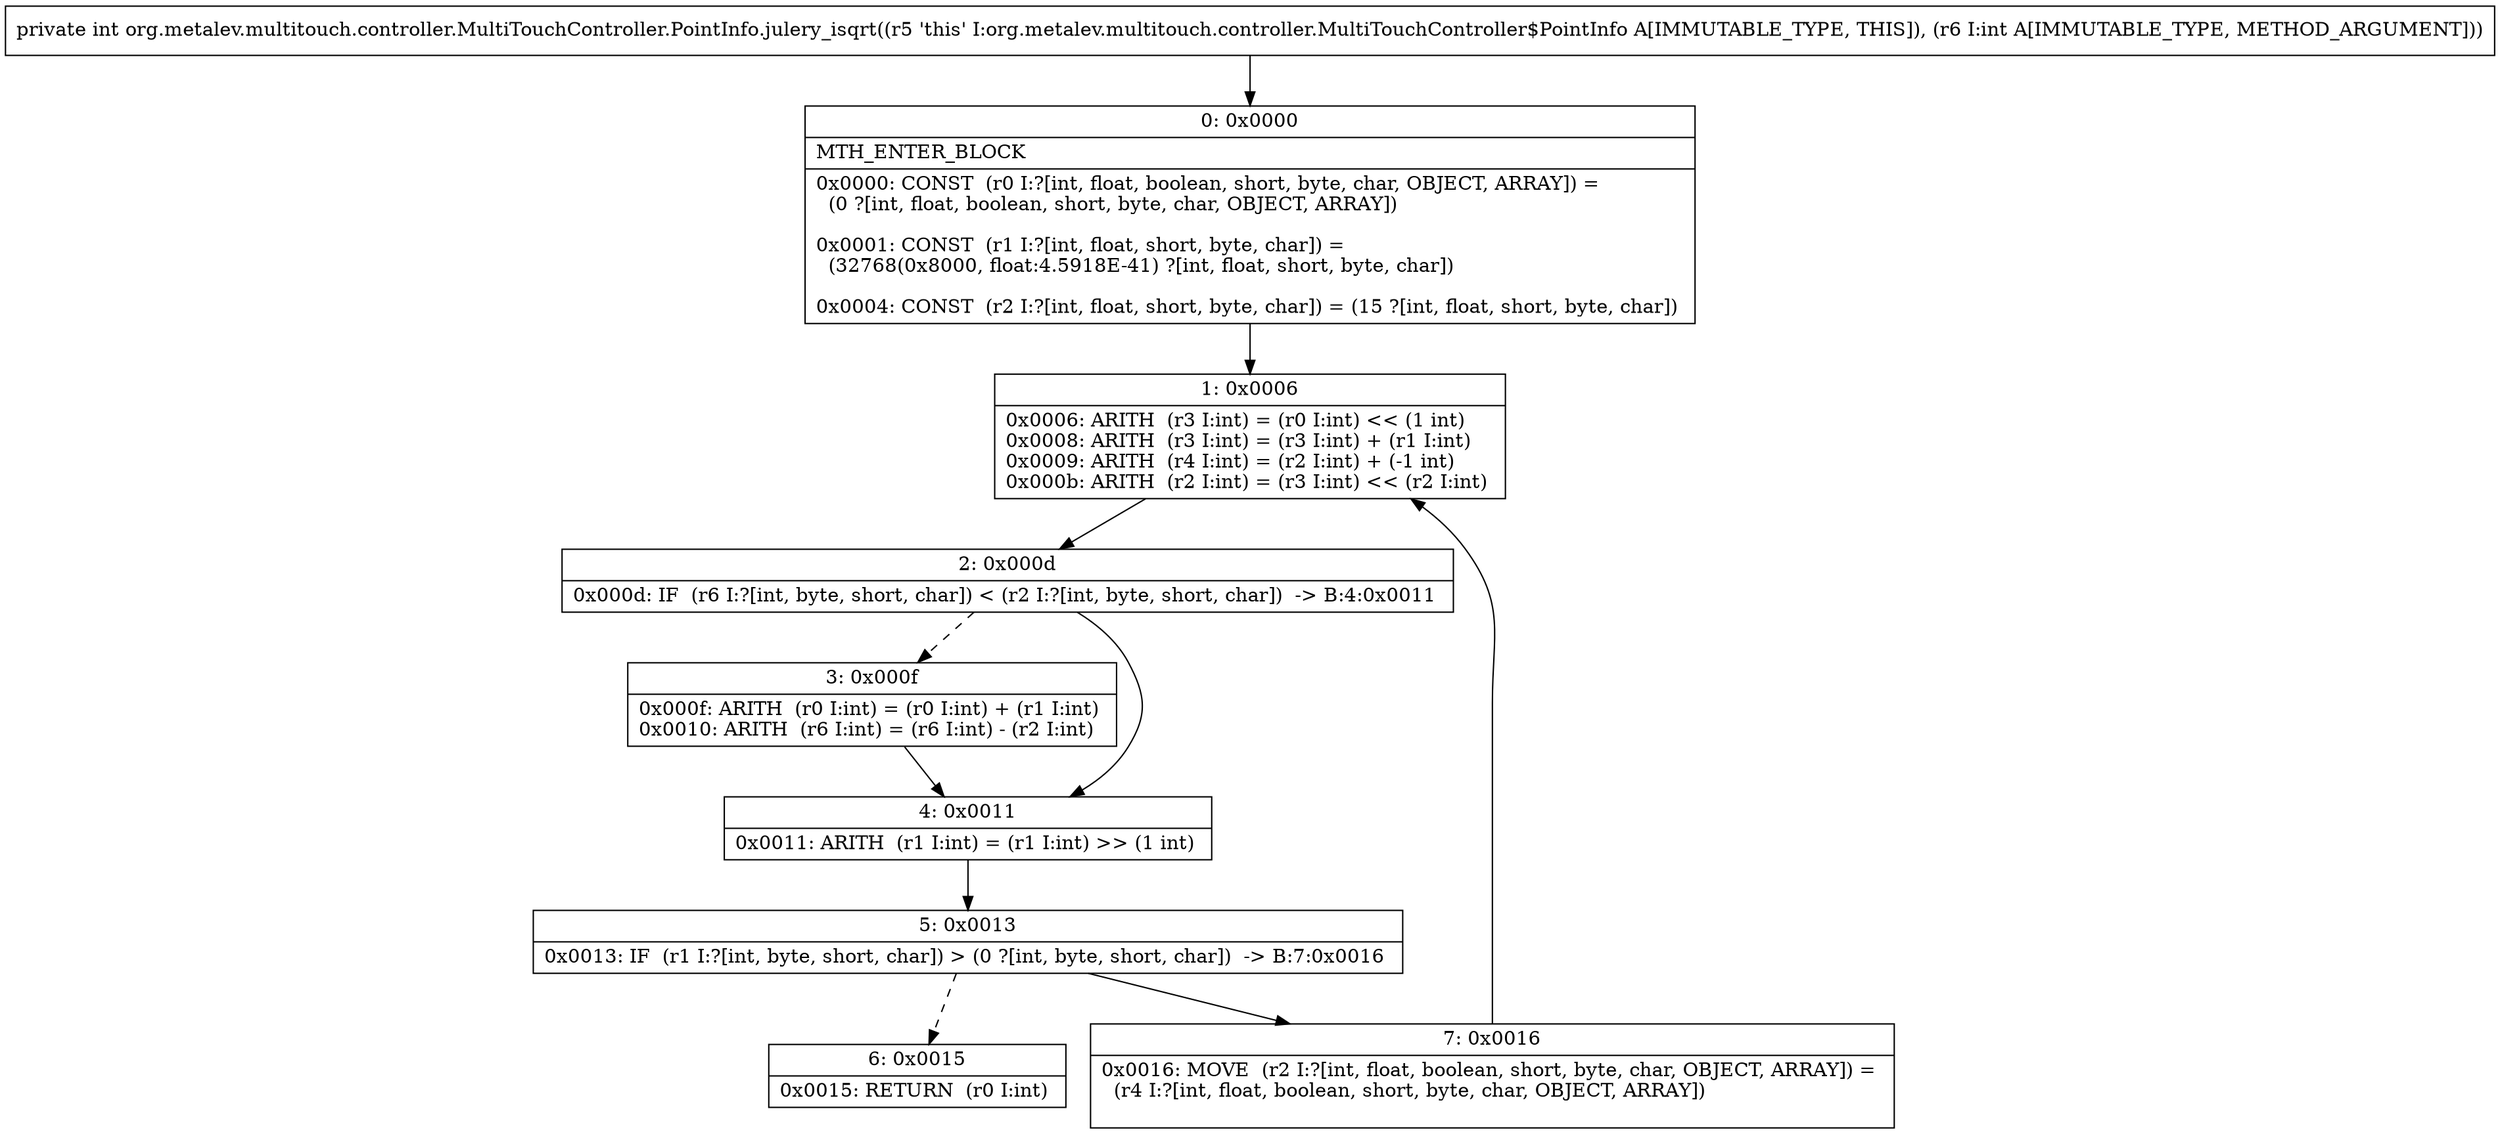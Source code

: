 digraph "CFG fororg.metalev.multitouch.controller.MultiTouchController.PointInfo.julery_isqrt(I)I" {
Node_0 [shape=record,label="{0\:\ 0x0000|MTH_ENTER_BLOCK\l|0x0000: CONST  (r0 I:?[int, float, boolean, short, byte, char, OBJECT, ARRAY]) = \l  (0 ?[int, float, boolean, short, byte, char, OBJECT, ARRAY])\l \l0x0001: CONST  (r1 I:?[int, float, short, byte, char]) = \l  (32768(0x8000, float:4.5918E\-41) ?[int, float, short, byte, char])\l \l0x0004: CONST  (r2 I:?[int, float, short, byte, char]) = (15 ?[int, float, short, byte, char]) \l}"];
Node_1 [shape=record,label="{1\:\ 0x0006|0x0006: ARITH  (r3 I:int) = (r0 I:int) \<\< (1 int) \l0x0008: ARITH  (r3 I:int) = (r3 I:int) + (r1 I:int) \l0x0009: ARITH  (r4 I:int) = (r2 I:int) + (\-1 int) \l0x000b: ARITH  (r2 I:int) = (r3 I:int) \<\< (r2 I:int) \l}"];
Node_2 [shape=record,label="{2\:\ 0x000d|0x000d: IF  (r6 I:?[int, byte, short, char]) \< (r2 I:?[int, byte, short, char])  \-\> B:4:0x0011 \l}"];
Node_3 [shape=record,label="{3\:\ 0x000f|0x000f: ARITH  (r0 I:int) = (r0 I:int) + (r1 I:int) \l0x0010: ARITH  (r6 I:int) = (r6 I:int) \- (r2 I:int) \l}"];
Node_4 [shape=record,label="{4\:\ 0x0011|0x0011: ARITH  (r1 I:int) = (r1 I:int) \>\> (1 int) \l}"];
Node_5 [shape=record,label="{5\:\ 0x0013|0x0013: IF  (r1 I:?[int, byte, short, char]) \> (0 ?[int, byte, short, char])  \-\> B:7:0x0016 \l}"];
Node_6 [shape=record,label="{6\:\ 0x0015|0x0015: RETURN  (r0 I:int) \l}"];
Node_7 [shape=record,label="{7\:\ 0x0016|0x0016: MOVE  (r2 I:?[int, float, boolean, short, byte, char, OBJECT, ARRAY]) = \l  (r4 I:?[int, float, boolean, short, byte, char, OBJECT, ARRAY])\l \l}"];
MethodNode[shape=record,label="{private int org.metalev.multitouch.controller.MultiTouchController.PointInfo.julery_isqrt((r5 'this' I:org.metalev.multitouch.controller.MultiTouchController$PointInfo A[IMMUTABLE_TYPE, THIS]), (r6 I:int A[IMMUTABLE_TYPE, METHOD_ARGUMENT])) }"];
MethodNode -> Node_0;
Node_0 -> Node_1;
Node_1 -> Node_2;
Node_2 -> Node_3[style=dashed];
Node_2 -> Node_4;
Node_3 -> Node_4;
Node_4 -> Node_5;
Node_5 -> Node_6[style=dashed];
Node_5 -> Node_7;
Node_7 -> Node_1;
}

